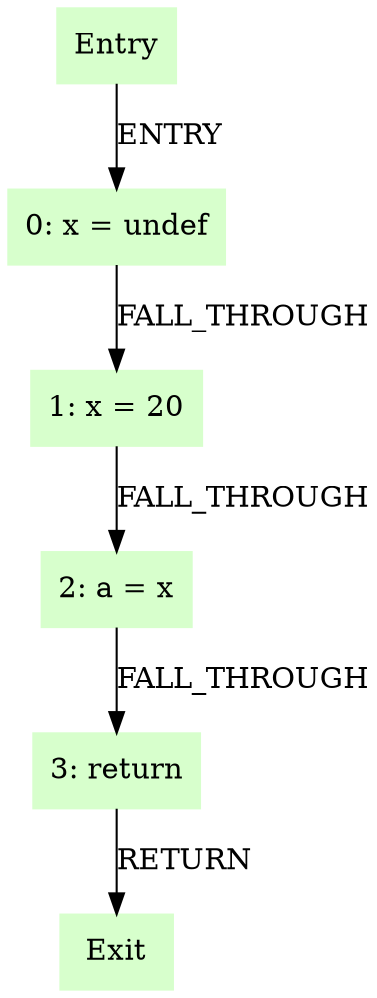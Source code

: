 digraph G {
  node [shape=box,style=filled,color=".3 .2 1.0"];
  "Entry";
  "0: x = undef";
  "1: x = 20";
  "2: a = x";
  "3: return";
  "Exit";
  "Entry" -> "0: x = undef" [label="ENTRY"];
  "0: x = undef" -> "1: x = 20" [label="FALL_THROUGH"];
  "1: x = 20" -> "2: a = x" [label="FALL_THROUGH"];
  "2: a = x" -> "3: return" [label="FALL_THROUGH"];
  "3: return" -> "Exit" [label="RETURN"];
}
